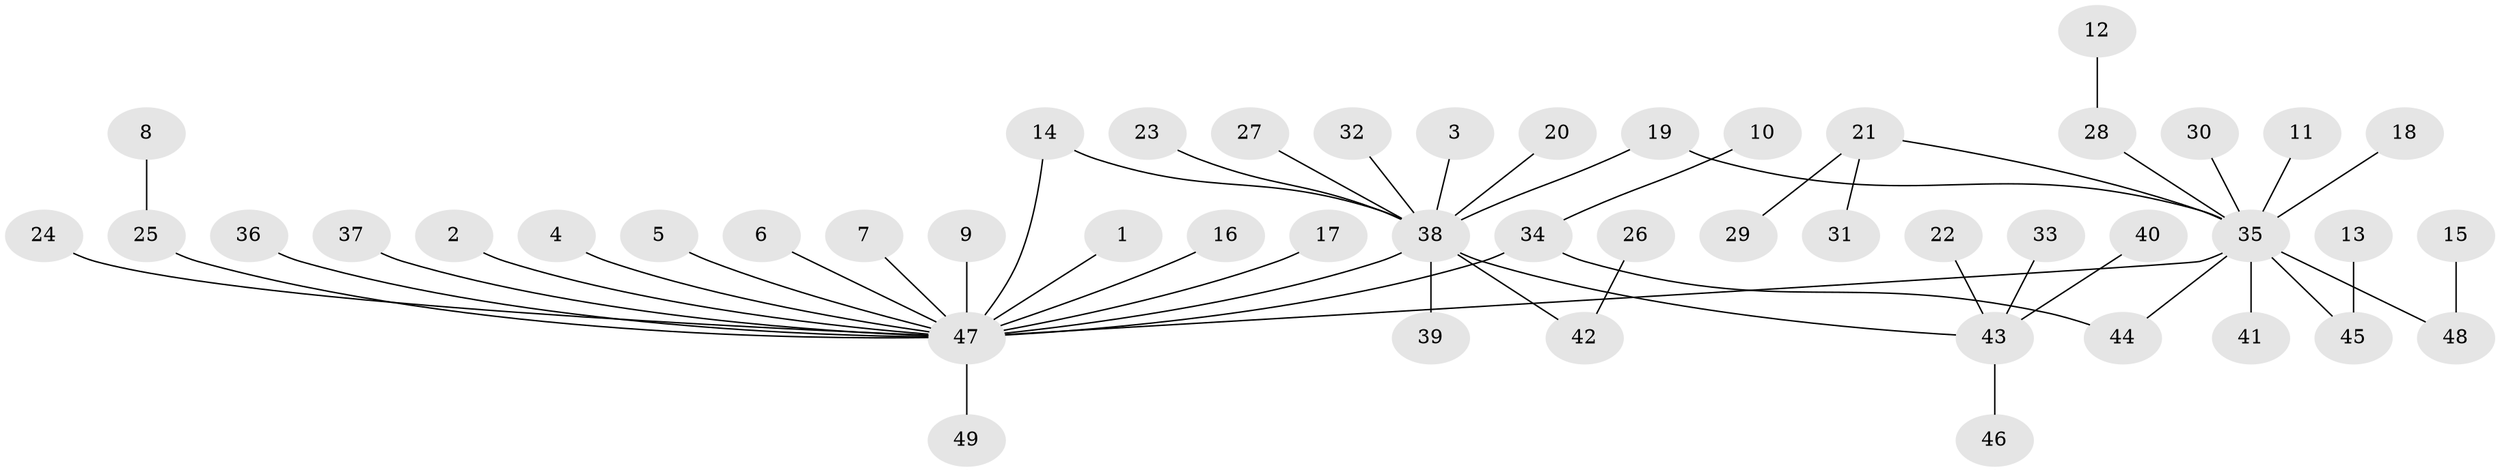 // original degree distribution, {11: 0.010309278350515464, 22: 0.010309278350515464, 1: 0.5979381443298969, 13: 0.010309278350515464, 3: 0.12371134020618557, 5: 0.010309278350515464, 2: 0.18556701030927836, 4: 0.041237113402061855, 7: 0.010309278350515464}
// Generated by graph-tools (version 1.1) at 2025/49/03/09/25 03:49:52]
// undirected, 49 vertices, 51 edges
graph export_dot {
graph [start="1"]
  node [color=gray90,style=filled];
  1;
  2;
  3;
  4;
  5;
  6;
  7;
  8;
  9;
  10;
  11;
  12;
  13;
  14;
  15;
  16;
  17;
  18;
  19;
  20;
  21;
  22;
  23;
  24;
  25;
  26;
  27;
  28;
  29;
  30;
  31;
  32;
  33;
  34;
  35;
  36;
  37;
  38;
  39;
  40;
  41;
  42;
  43;
  44;
  45;
  46;
  47;
  48;
  49;
  1 -- 47 [weight=1.0];
  2 -- 47 [weight=1.0];
  3 -- 38 [weight=1.0];
  4 -- 47 [weight=1.0];
  5 -- 47 [weight=1.0];
  6 -- 47 [weight=1.0];
  7 -- 47 [weight=1.0];
  8 -- 25 [weight=1.0];
  9 -- 47 [weight=1.0];
  10 -- 34 [weight=1.0];
  11 -- 35 [weight=1.0];
  12 -- 28 [weight=1.0];
  13 -- 45 [weight=1.0];
  14 -- 38 [weight=1.0];
  14 -- 47 [weight=1.0];
  15 -- 48 [weight=1.0];
  16 -- 47 [weight=1.0];
  17 -- 47 [weight=1.0];
  18 -- 35 [weight=1.0];
  19 -- 35 [weight=1.0];
  19 -- 38 [weight=1.0];
  20 -- 38 [weight=1.0];
  21 -- 29 [weight=1.0];
  21 -- 31 [weight=1.0];
  21 -- 35 [weight=1.0];
  22 -- 43 [weight=1.0];
  23 -- 38 [weight=1.0];
  24 -- 47 [weight=1.0];
  25 -- 47 [weight=1.0];
  26 -- 42 [weight=1.0];
  27 -- 38 [weight=1.0];
  28 -- 35 [weight=1.0];
  30 -- 35 [weight=1.0];
  32 -- 38 [weight=1.0];
  33 -- 43 [weight=1.0];
  34 -- 44 [weight=1.0];
  34 -- 47 [weight=1.0];
  35 -- 41 [weight=1.0];
  35 -- 44 [weight=1.0];
  35 -- 45 [weight=1.0];
  35 -- 47 [weight=2.0];
  35 -- 48 [weight=1.0];
  36 -- 47 [weight=1.0];
  37 -- 47 [weight=1.0];
  38 -- 39 [weight=1.0];
  38 -- 42 [weight=1.0];
  38 -- 43 [weight=1.0];
  38 -- 47 [weight=2.0];
  40 -- 43 [weight=1.0];
  43 -- 46 [weight=1.0];
  47 -- 49 [weight=1.0];
}
